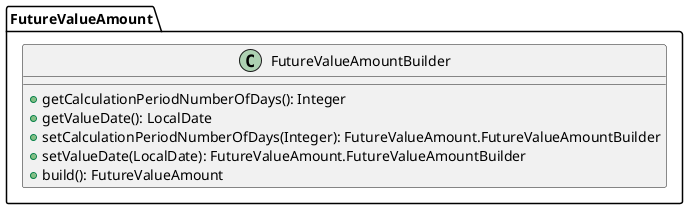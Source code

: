 @startuml

    class FutureValueAmount.FutureValueAmountBuilder [[FutureValueAmount.FutureValueAmountBuilder.html]] {
        +getCalculationPeriodNumberOfDays(): Integer
        +getValueDate(): LocalDate
        +setCalculationPeriodNumberOfDays(Integer): FutureValueAmount.FutureValueAmountBuilder
        +setValueDate(LocalDate): FutureValueAmount.FutureValueAmountBuilder
        +build(): FutureValueAmount
    }

@enduml
